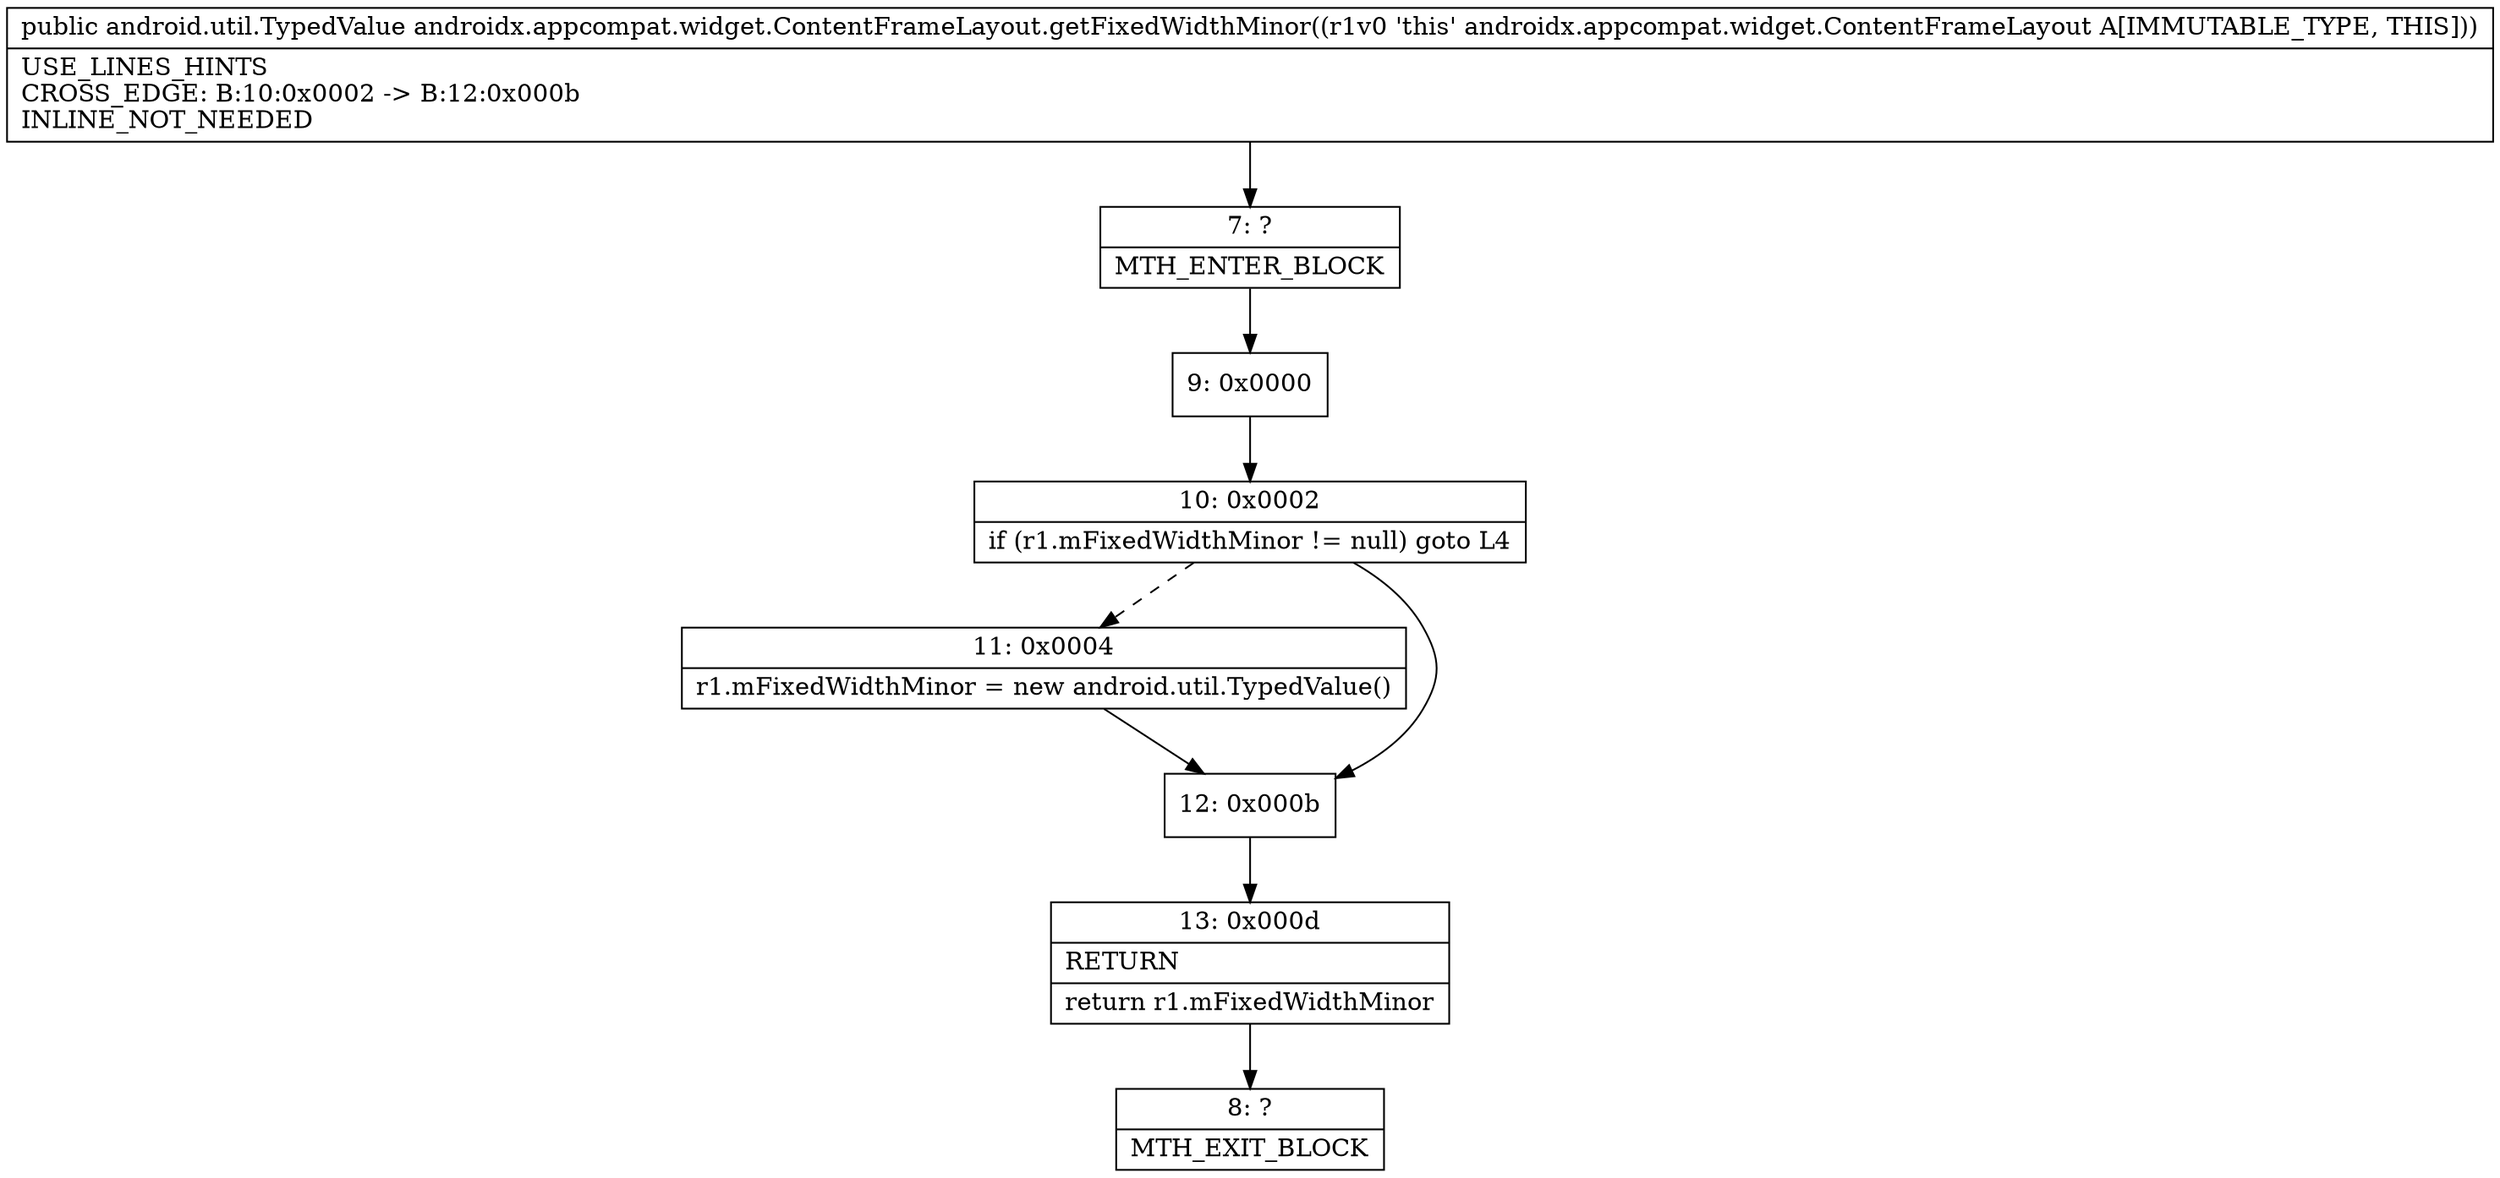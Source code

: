 digraph "CFG forandroidx.appcompat.widget.ContentFrameLayout.getFixedWidthMinor()Landroid\/util\/TypedValue;" {
Node_7 [shape=record,label="{7\:\ ?|MTH_ENTER_BLOCK\l}"];
Node_9 [shape=record,label="{9\:\ 0x0000}"];
Node_10 [shape=record,label="{10\:\ 0x0002|if (r1.mFixedWidthMinor != null) goto L4\l}"];
Node_11 [shape=record,label="{11\:\ 0x0004|r1.mFixedWidthMinor = new android.util.TypedValue()\l}"];
Node_12 [shape=record,label="{12\:\ 0x000b}"];
Node_13 [shape=record,label="{13\:\ 0x000d|RETURN\l|return r1.mFixedWidthMinor\l}"];
Node_8 [shape=record,label="{8\:\ ?|MTH_EXIT_BLOCK\l}"];
MethodNode[shape=record,label="{public android.util.TypedValue androidx.appcompat.widget.ContentFrameLayout.getFixedWidthMinor((r1v0 'this' androidx.appcompat.widget.ContentFrameLayout A[IMMUTABLE_TYPE, THIS]))  | USE_LINES_HINTS\lCROSS_EDGE: B:10:0x0002 \-\> B:12:0x000b\lINLINE_NOT_NEEDED\l}"];
MethodNode -> Node_7;Node_7 -> Node_9;
Node_9 -> Node_10;
Node_10 -> Node_11[style=dashed];
Node_10 -> Node_12;
Node_11 -> Node_12;
Node_12 -> Node_13;
Node_13 -> Node_8;
}

